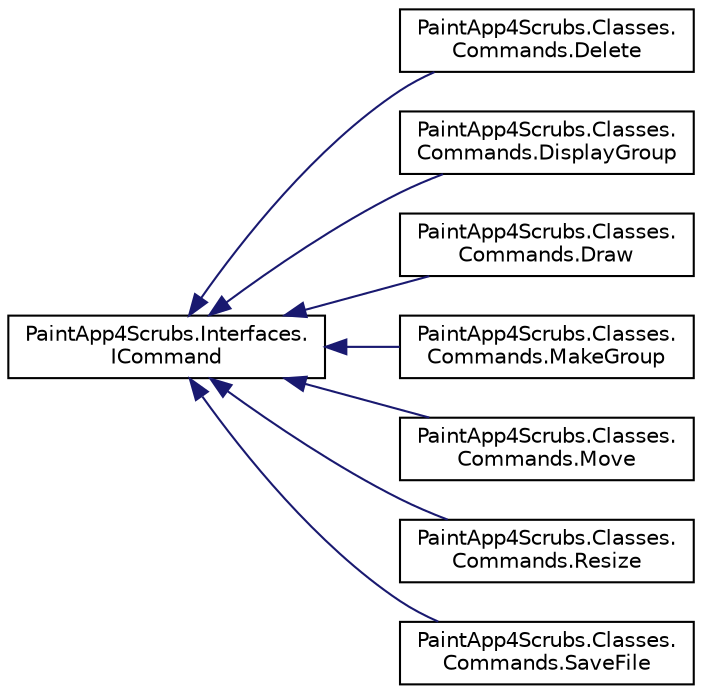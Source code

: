 digraph "Graphical Class Hierarchy"
{
 // LATEX_PDF_SIZE
  edge [fontname="Helvetica",fontsize="10",labelfontname="Helvetica",labelfontsize="10"];
  node [fontname="Helvetica",fontsize="10",shape=record];
  rankdir="LR";
  Node0 [label="PaintApp4Scrubs.Interfaces.\lICommand",height=0.2,width=0.4,color="black", fillcolor="white", style="filled",URL="$interface_paint_app4_scrubs_1_1_interfaces_1_1_i_command.html",tooltip="the command interface"];
  Node0 -> Node1 [dir="back",color="midnightblue",fontsize="10",style="solid",fontname="Helvetica"];
  Node1 [label="PaintApp4Scrubs.Classes.\lCommands.Delete",height=0.2,width=0.4,color="black", fillcolor="white", style="filled",URL="$class_paint_app4_scrubs_1_1_classes_1_1_commands_1_1_delete.html",tooltip="This class creates a command to delete the component from the canvas"];
  Node0 -> Node2 [dir="back",color="midnightblue",fontsize="10",style="solid",fontname="Helvetica"];
  Node2 [label="PaintApp4Scrubs.Classes.\lCommands.DisplayGroup",height=0.2,width=0.4,color="black", fillcolor="white", style="filled",URL="$class_paint_app4_scrubs_1_1_classes_1_1_commands_1_1_display_group.html",tooltip="Displays the hierarchy of the selected component"];
  Node0 -> Node3 [dir="back",color="midnightblue",fontsize="10",style="solid",fontname="Helvetica"];
  Node3 [label="PaintApp4Scrubs.Classes.\lCommands.Draw",height=0.2,width=0.4,color="black", fillcolor="white", style="filled",URL="$class_paint_app4_scrubs_1_1_classes_1_1_commands_1_1_draw.html",tooltip="This class creates a command to draw an shape on the canvas"];
  Node0 -> Node4 [dir="back",color="midnightblue",fontsize="10",style="solid",fontname="Helvetica"];
  Node4 [label="PaintApp4Scrubs.Classes.\lCommands.MakeGroup",height=0.2,width=0.4,color="black", fillcolor="white", style="filled",URL="$class_paint_app4_scrubs_1_1_classes_1_1_commands_1_1_make_group.html",tooltip="Makes a group of multiple selected objects"];
  Node0 -> Node5 [dir="back",color="midnightblue",fontsize="10",style="solid",fontname="Helvetica"];
  Node5 [label="PaintApp4Scrubs.Classes.\lCommands.Move",height=0.2,width=0.4,color="black", fillcolor="white", style="filled",URL="$class_paint_app4_scrubs_1_1_classes_1_1_commands_1_1_move.html",tooltip="This class creates a command to move the component on the canvas"];
  Node0 -> Node6 [dir="back",color="midnightblue",fontsize="10",style="solid",fontname="Helvetica"];
  Node6 [label="PaintApp4Scrubs.Classes.\lCommands.Resize",height=0.2,width=0.4,color="black", fillcolor="white", style="filled",URL="$class_paint_app4_scrubs_1_1_classes_1_1_commands_1_1_resize.html",tooltip="This class creates a command to resize the component on the canvas"];
  Node0 -> Node7 [dir="back",color="midnightblue",fontsize="10",style="solid",fontname="Helvetica"];
  Node7 [label="PaintApp4Scrubs.Classes.\lCommands.SaveFile",height=0.2,width=0.4,color="black", fillcolor="white", style="filled",URL="$class_paint_app4_scrubs_1_1_classes_1_1_commands_1_1_save_file.html",tooltip="print the total hierarchy to a file"];
}
